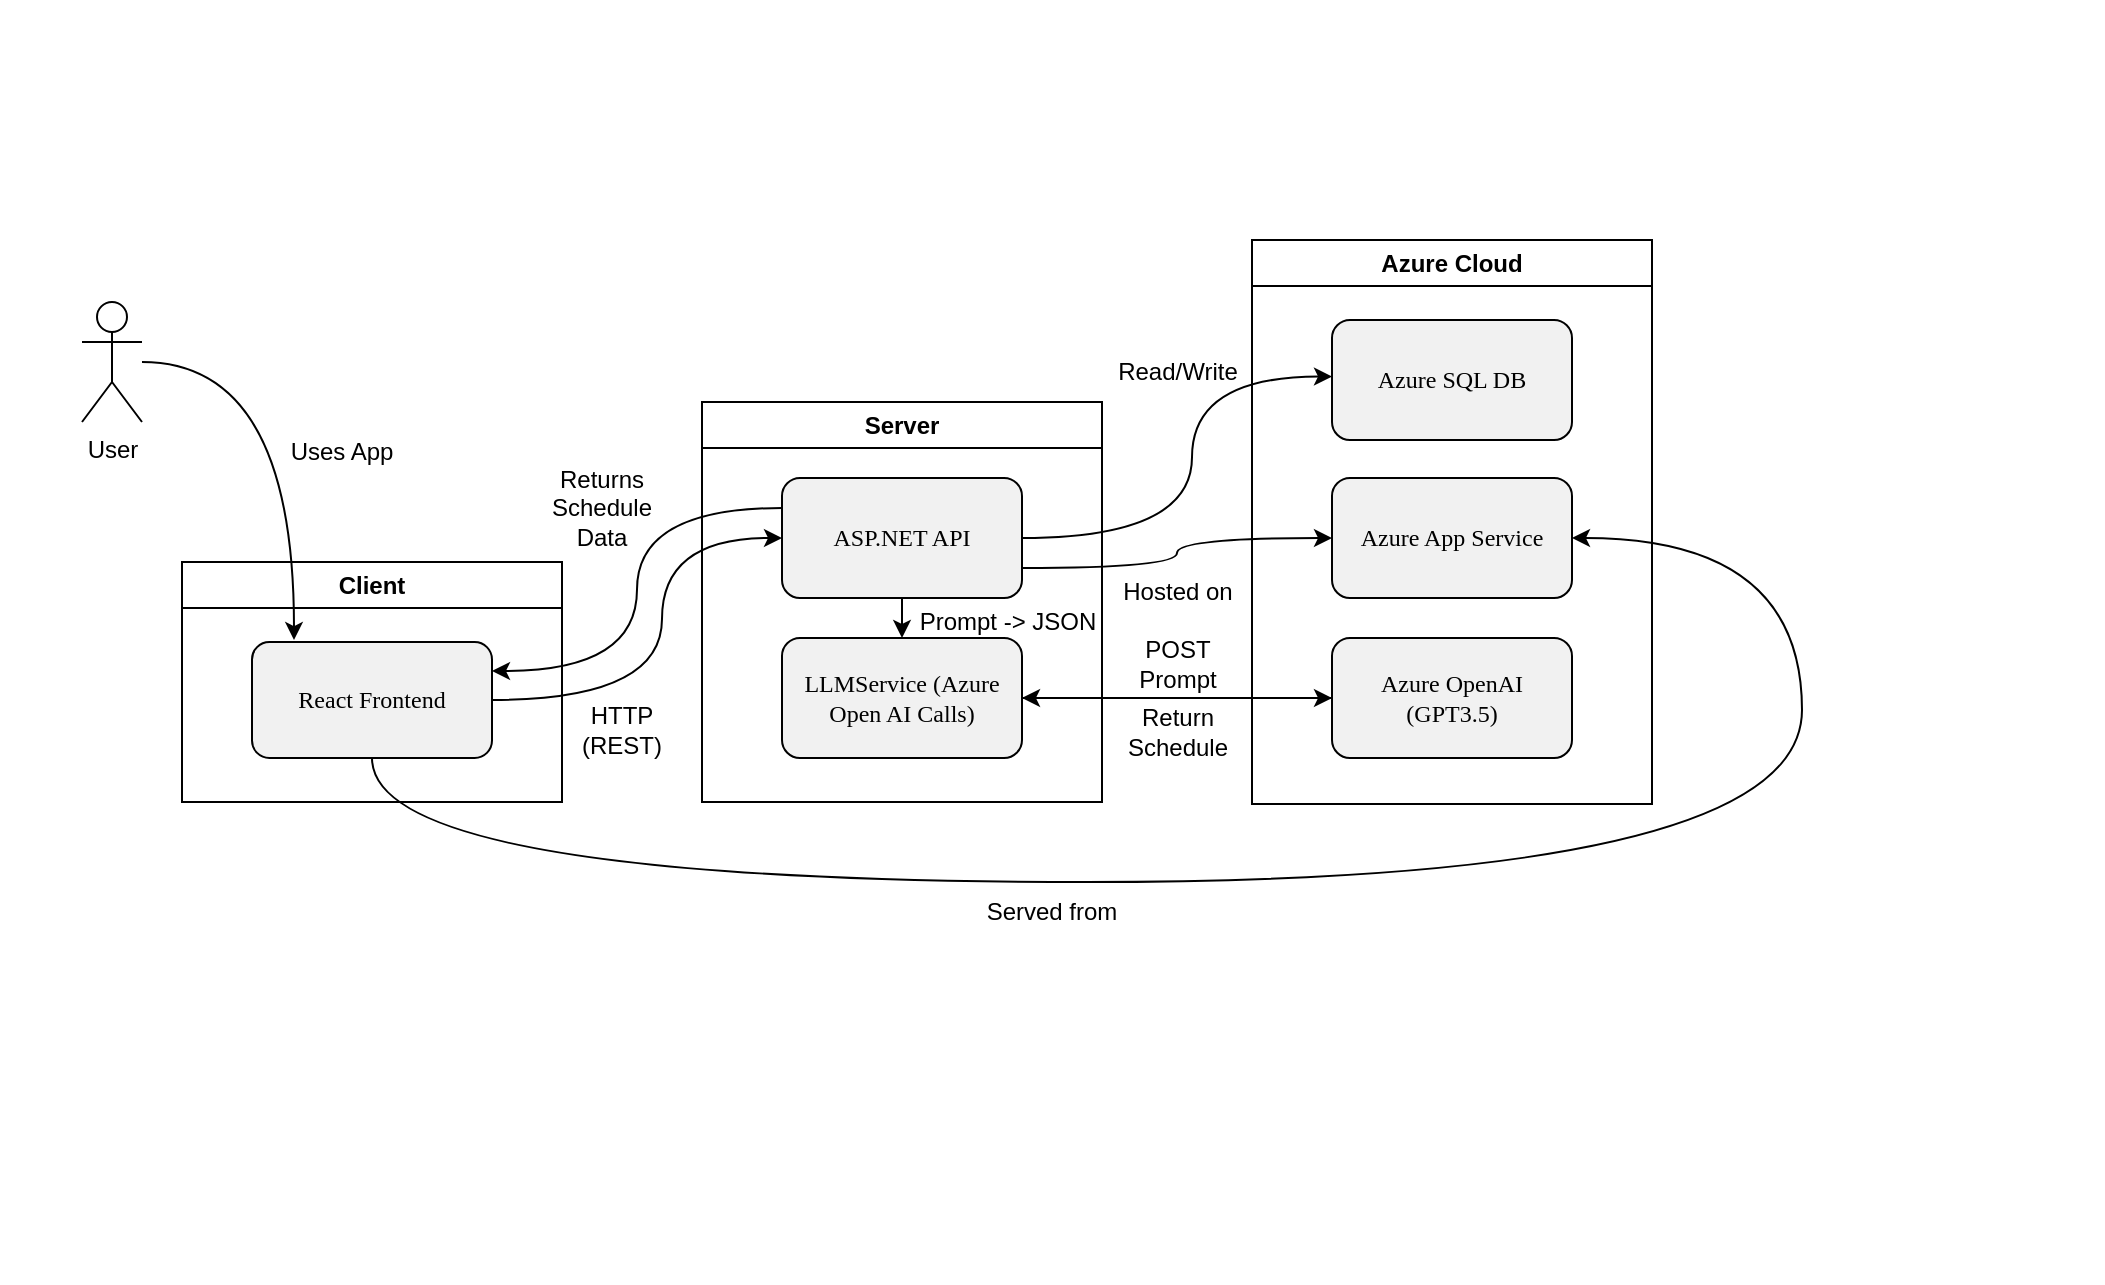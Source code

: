 <mxfile version="27.2.0">
  <diagram name="Page-1" id="_22mpN3L9-dtr6hwy0HS">
    <mxGraphModel dx="5843" dy="2736" grid="1" gridSize="10" guides="1" tooltips="1" connect="1" arrows="1" fold="1" page="1" pageScale="1" pageWidth="850" pageHeight="1100" math="0" shadow="0">
      <root>
        <mxCell id="0" />
        <mxCell id="1" parent="0" />
        <mxCell id="-9yr16hmNZN4_ilZ6iTs-7" value="" style="rounded=0;whiteSpace=wrap;html=1;strokeColor=#FFFFFF;movable=1;resizable=1;rotatable=1;deletable=1;editable=1;locked=0;connectable=1;" vertex="1" parent="1">
          <mxGeometry x="-1900" y="-120" width="1050" height="640" as="geometry" />
        </mxCell>
        <mxCell id="-9yr16hmNZN4_ilZ6iTs-8" value="User" style="shape=umlActor;verticalLabelPosition=bottom;verticalAlign=top;html=1;outlineConnect=0;" vertex="1" parent="1">
          <mxGeometry x="-1860" y="30" width="30" height="60" as="geometry" />
        </mxCell>
        <mxCell id="-9yr16hmNZN4_ilZ6iTs-47" value="Client" style="swimlane;whiteSpace=wrap;html=1;startSize=23;" vertex="1" parent="1">
          <mxGeometry x="-1810" y="160" width="190" height="120" as="geometry">
            <mxRectangle x="-1810" y="160" width="70" height="30" as="alternateBounds" />
          </mxGeometry>
        </mxCell>
        <mxCell id="-9yr16hmNZN4_ilZ6iTs-49" value="&lt;font face=&quot;Verdana&quot;&gt;React Frontend&lt;/font&gt;" style="rounded=1;whiteSpace=wrap;html=1;fillColor=#F1F1F1;" vertex="1" parent="1">
          <mxGeometry x="-1775" y="200" width="120" height="58" as="geometry" />
        </mxCell>
        <mxCell id="-9yr16hmNZN4_ilZ6iTs-51" value="Server" style="swimlane;whiteSpace=wrap;html=1;startSize=23;" vertex="1" parent="1">
          <mxGeometry x="-1550" y="80" width="200" height="200" as="geometry">
            <mxRectangle x="-1810" y="160" width="70" height="30" as="alternateBounds" />
          </mxGeometry>
        </mxCell>
        <mxCell id="-9yr16hmNZN4_ilZ6iTs-52" value="&lt;font face=&quot;Verdana&quot;&gt;ASP.NET API&lt;/font&gt;" style="rounded=1;whiteSpace=wrap;html=1;fillColor=#F1F1F1;" vertex="1" parent="1">
          <mxGeometry x="-1510" y="118" width="120" height="60" as="geometry" />
        </mxCell>
        <mxCell id="-9yr16hmNZN4_ilZ6iTs-9" value="" style="endArrow=classic;html=1;rounded=0;edgeStyle=orthogonalEdgeStyle;curved=1;entryX=0.175;entryY=-0.017;entryDx=0;entryDy=0;entryPerimeter=0;" edge="1" parent="1" source="-9yr16hmNZN4_ilZ6iTs-8" target="-9yr16hmNZN4_ilZ6iTs-49">
          <mxGeometry width="50" height="50" relative="1" as="geometry">
            <mxPoint x="-1190" y="440" as="sourcePoint" />
            <mxPoint x="-1580" y="-110" as="targetPoint" />
          </mxGeometry>
        </mxCell>
        <mxCell id="-9yr16hmNZN4_ilZ6iTs-54" value="&lt;font face=&quot;Verdana&quot;&gt;LLMService (Azure Open AI Calls)&lt;/font&gt;" style="rounded=1;whiteSpace=wrap;html=1;fillColor=#F1F1F1;" vertex="1" parent="1">
          <mxGeometry x="-1510" y="198" width="120" height="60" as="geometry" />
        </mxCell>
        <mxCell id="-9yr16hmNZN4_ilZ6iTs-56" value="Azure Cloud" style="swimlane;whiteSpace=wrap;html=1;startSize=23;" vertex="1" parent="1">
          <mxGeometry x="-1275" y="-1" width="200" height="282" as="geometry">
            <mxRectangle x="-1810" y="160" width="70" height="30" as="alternateBounds" />
          </mxGeometry>
        </mxCell>
        <mxCell id="-9yr16hmNZN4_ilZ6iTs-57" value="&lt;font face=&quot;Verdana&quot;&gt;Azure SQL DB&lt;/font&gt;" style="rounded=1;whiteSpace=wrap;html=1;fillColor=#F1F1F1;" vertex="1" parent="1">
          <mxGeometry x="-1235" y="39" width="120" height="60" as="geometry" />
        </mxCell>
        <mxCell id="-9yr16hmNZN4_ilZ6iTs-59" value="&lt;font face=&quot;Verdana&quot;&gt;Azure App Service&lt;/font&gt;" style="rounded=1;whiteSpace=wrap;html=1;fillColor=#F1F1F1;" vertex="1" parent="1">
          <mxGeometry x="-1235" y="118" width="120" height="60" as="geometry" />
        </mxCell>
        <mxCell id="-9yr16hmNZN4_ilZ6iTs-60" value="" style="endArrow=classic;html=1;rounded=0;edgeStyle=orthogonalEdgeStyle;curved=1;entryX=0;entryY=0.5;entryDx=0;entryDy=0;exitX=1;exitY=0.5;exitDx=0;exitDy=0;" edge="1" parent="1" source="-9yr16hmNZN4_ilZ6iTs-49" target="-9yr16hmNZN4_ilZ6iTs-52">
          <mxGeometry width="50" height="50" relative="1" as="geometry">
            <mxPoint x="-1670" y="180" as="sourcePoint" />
            <mxPoint x="-1594" y="319" as="targetPoint" />
            <Array as="points">
              <mxPoint x="-1570" y="229" />
              <mxPoint x="-1570" y="148" />
            </Array>
          </mxGeometry>
        </mxCell>
        <mxCell id="-9yr16hmNZN4_ilZ6iTs-61" value="" style="endArrow=classic;html=1;rounded=0;edgeStyle=orthogonalEdgeStyle;curved=1;entryX=1;entryY=0.25;entryDx=0;entryDy=0;exitX=0;exitY=0.25;exitDx=0;exitDy=0;" edge="1" parent="1" source="-9yr16hmNZN4_ilZ6iTs-52" target="-9yr16hmNZN4_ilZ6iTs-49">
          <mxGeometry width="50" height="50" relative="1" as="geometry">
            <mxPoint x="-1570" y="311" as="sourcePoint" />
            <mxPoint x="-1425" y="230" as="targetPoint" />
          </mxGeometry>
        </mxCell>
        <mxCell id="-9yr16hmNZN4_ilZ6iTs-62" value="Returns Schedule Data" style="text;html=1;align=center;verticalAlign=middle;whiteSpace=wrap;rounded=0;" vertex="1" parent="1">
          <mxGeometry x="-1630" y="118" width="60" height="30" as="geometry" />
        </mxCell>
        <mxCell id="-9yr16hmNZN4_ilZ6iTs-63" value="HTTP (REST)" style="text;html=1;align=center;verticalAlign=middle;whiteSpace=wrap;rounded=0;" vertex="1" parent="1">
          <mxGeometry x="-1620" y="229" width="60" height="30" as="geometry" />
        </mxCell>
        <mxCell id="-9yr16hmNZN4_ilZ6iTs-66" value="" style="endArrow=classic;html=1;rounded=0;exitX=0.5;exitY=1;exitDx=0;exitDy=0;entryX=0.5;entryY=0;entryDx=0;entryDy=0;" edge="1" parent="1" source="-9yr16hmNZN4_ilZ6iTs-52" target="-9yr16hmNZN4_ilZ6iTs-54">
          <mxGeometry width="50" height="50" relative="1" as="geometry">
            <mxPoint x="-1130" y="300" as="sourcePoint" />
            <mxPoint x="-1080" y="250" as="targetPoint" />
          </mxGeometry>
        </mxCell>
        <mxCell id="-9yr16hmNZN4_ilZ6iTs-68" value="Served from" style="text;html=1;align=center;verticalAlign=middle;whiteSpace=wrap;rounded=0;" vertex="1" parent="1">
          <mxGeometry x="-1430" y="320" width="110" height="30" as="geometry" />
        </mxCell>
        <mxCell id="-9yr16hmNZN4_ilZ6iTs-69" value="Prompt -&amp;gt; JSON" style="text;html=1;align=center;verticalAlign=middle;whiteSpace=wrap;rounded=0;" vertex="1" parent="1">
          <mxGeometry x="-1452" y="175" width="110" height="30" as="geometry" />
        </mxCell>
        <mxCell id="-9yr16hmNZN4_ilZ6iTs-70" value="" style="endArrow=classic;html=1;rounded=0;edgeStyle=orthogonalEdgeStyle;curved=1;entryX=0;entryY=0.471;entryDx=0;entryDy=0;entryPerimeter=0;" edge="1" parent="1" target="-9yr16hmNZN4_ilZ6iTs-57">
          <mxGeometry width="50" height="50" relative="1" as="geometry">
            <mxPoint x="-1390" y="148" as="sourcePoint" />
            <mxPoint x="-1245" y="67" as="targetPoint" />
            <Array as="points">
              <mxPoint x="-1305" y="148" />
              <mxPoint x="-1305" y="67" />
            </Array>
          </mxGeometry>
        </mxCell>
        <mxCell id="-9yr16hmNZN4_ilZ6iTs-72" value="" style="endArrow=classic;html=1;rounded=0;edgeStyle=orthogonalEdgeStyle;curved=1;entryX=0;entryY=0.5;entryDx=0;entryDy=0;exitX=1;exitY=0.75;exitDx=0;exitDy=0;" edge="1" parent="1" source="-9yr16hmNZN4_ilZ6iTs-52" target="-9yr16hmNZN4_ilZ6iTs-59">
          <mxGeometry width="50" height="50" relative="1" as="geometry">
            <mxPoint x="-1300" y="260" as="sourcePoint" />
            <mxPoint x="-1224" y="399" as="targetPoint" />
          </mxGeometry>
        </mxCell>
        <mxCell id="-9yr16hmNZN4_ilZ6iTs-73" value="Hosted on" style="text;html=1;align=center;verticalAlign=middle;whiteSpace=wrap;rounded=0;" vertex="1" parent="1">
          <mxGeometry x="-1342" y="160" width="60" height="30" as="geometry" />
        </mxCell>
        <mxCell id="-9yr16hmNZN4_ilZ6iTs-58" value="&lt;font face=&quot;Verdana&quot;&gt;Azure OpenAI (GPT3.5)&lt;/font&gt;" style="rounded=1;whiteSpace=wrap;html=1;fillColor=#F1F1F1;" vertex="1" parent="1">
          <mxGeometry x="-1235" y="198" width="120" height="60" as="geometry" />
        </mxCell>
        <mxCell id="-9yr16hmNZN4_ilZ6iTs-74" value="" style="endArrow=classic;html=1;rounded=0;edgeStyle=orthogonalEdgeStyle;curved=1;entryX=1;entryY=0.5;entryDx=0;entryDy=0;exitX=0.5;exitY=1;exitDx=0;exitDy=0;" edge="1" parent="1" source="-9yr16hmNZN4_ilZ6iTs-49" target="-9yr16hmNZN4_ilZ6iTs-59">
          <mxGeometry width="50" height="50" relative="1" as="geometry">
            <mxPoint x="-1590" y="260" as="sourcePoint" />
            <mxPoint x="-1514" y="399" as="targetPoint" />
            <Array as="points">
              <mxPoint x="-1715" y="320" />
              <mxPoint x="-1000" y="320" />
              <mxPoint x="-1000" y="148" />
            </Array>
          </mxGeometry>
        </mxCell>
        <mxCell id="-9yr16hmNZN4_ilZ6iTs-75" value="Read/Write" style="text;html=1;align=center;verticalAlign=middle;whiteSpace=wrap;rounded=0;" vertex="1" parent="1">
          <mxGeometry x="-1342" y="50" width="60" height="30" as="geometry" />
        </mxCell>
        <mxCell id="-9yr16hmNZN4_ilZ6iTs-76" value="" style="endArrow=classic;html=1;rounded=0;edgeStyle=orthogonalEdgeStyle;curved=1;entryX=0;entryY=0.5;entryDx=0;entryDy=0;exitX=1;exitY=0.5;exitDx=0;exitDy=0;" edge="1" parent="1" source="-9yr16hmNZN4_ilZ6iTs-54" target="-9yr16hmNZN4_ilZ6iTs-58">
          <mxGeometry width="50" height="50" relative="1" as="geometry">
            <mxPoint x="-1380" y="175" as="sourcePoint" />
            <mxPoint x="-1225" y="160" as="targetPoint" />
          </mxGeometry>
        </mxCell>
        <mxCell id="-9yr16hmNZN4_ilZ6iTs-77" value="" style="endArrow=classic;html=1;rounded=0;edgeStyle=orthogonalEdgeStyle;curved=1;entryX=1;entryY=0.5;entryDx=0;entryDy=0;exitX=0;exitY=0.5;exitDx=0;exitDy=0;" edge="1" parent="1" source="-9yr16hmNZN4_ilZ6iTs-58" target="-9yr16hmNZN4_ilZ6iTs-54">
          <mxGeometry width="50" height="50" relative="1" as="geometry">
            <mxPoint x="-1200" y="240" as="sourcePoint" />
            <mxPoint x="-1045" y="240" as="targetPoint" />
          </mxGeometry>
        </mxCell>
        <mxCell id="-9yr16hmNZN4_ilZ6iTs-78" value="POST Prompt" style="text;html=1;align=center;verticalAlign=middle;whiteSpace=wrap;rounded=0;" vertex="1" parent="1">
          <mxGeometry x="-1342" y="196" width="60" height="30" as="geometry" />
        </mxCell>
        <mxCell id="-9yr16hmNZN4_ilZ6iTs-79" value="Return Schedule" style="text;html=1;align=center;verticalAlign=middle;whiteSpace=wrap;rounded=0;" vertex="1" parent="1">
          <mxGeometry x="-1342" y="230" width="60" height="30" as="geometry" />
        </mxCell>
        <mxCell id="-9yr16hmNZN4_ilZ6iTs-80" value="Uses App" style="text;html=1;align=center;verticalAlign=middle;whiteSpace=wrap;rounded=0;" vertex="1" parent="1">
          <mxGeometry x="-1760" y="90" width="60" height="30" as="geometry" />
        </mxCell>
      </root>
    </mxGraphModel>
  </diagram>
</mxfile>
